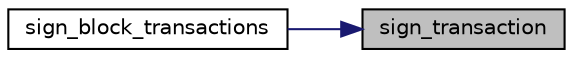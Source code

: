 digraph "sign_transaction"
{
 // LATEX_PDF_SIZE
  edge [fontname="Helvetica",fontsize="10",labelfontname="Helvetica",labelfontsize="10"];
  node [fontname="Helvetica",fontsize="10",shape=record];
  rankdir="RL";
  Node1 [label="sign_transaction",height=0.2,width=0.4,color="black", fillcolor="grey75", style="filled", fontcolor="black",tooltip="Sign a transaction."];
  Node1 -> Node2 [dir="back",color="midnightblue",fontsize="10",style="solid",fontname="Helvetica"];
  Node2 [label="sign_block_transactions",height=0.2,width=0.4,color="black", fillcolor="white", style="filled",URL="$signature_8c.html#a885aee9c6a53f767ed991b0a2496e37e",tooltip="Signs transactions of a block."];
}
